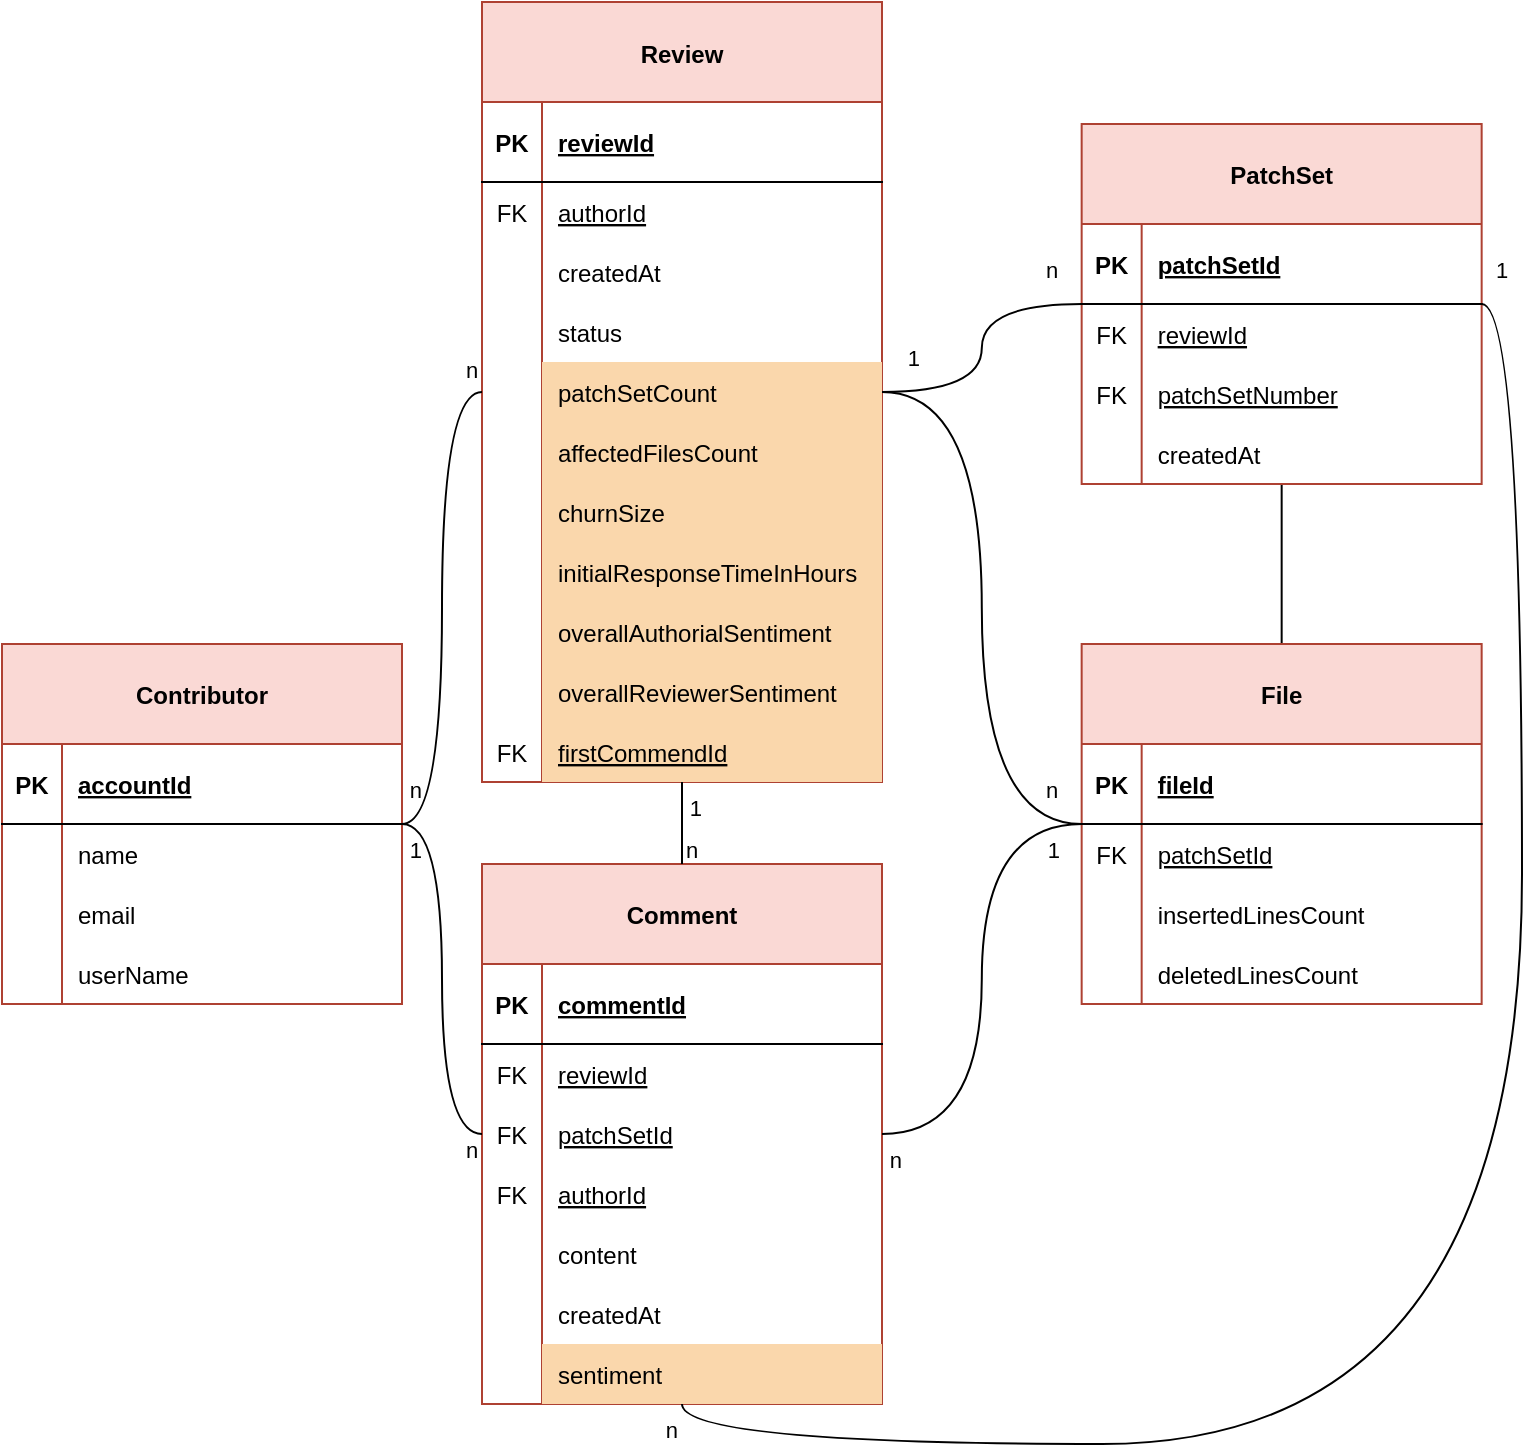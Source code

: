 <mxfile version="16.5.2" type="github">
  <diagram id="hAJlr7_38naY_VEKnSWe" name="Page-1">
    <mxGraphModel dx="1640" dy="437" grid="1" gridSize="10" guides="1" tooltips="1" connect="1" arrows="1" fold="1" page="1" pageScale="1" pageWidth="827" pageHeight="1169" math="0" shadow="0">
      <root>
        <mxCell id="0" />
        <mxCell id="1" parent="0" />
        <mxCell id="wU6lkk-Ef7fBL7S0k7bZ-24" value="Review" style="shape=table;startSize=50;container=1;collapsible=1;childLayout=tableLayout;fixedRows=1;rowLines=0;fontStyle=1;align=center;resizeLast=1;spacingTop=1;fontFamily=Helvetica;labelBorderColor=none;fillColor=#fad9d5;strokeColor=#ae4132;rounded=0;" parent="1" vertex="1">
          <mxGeometry x="160" y="129" width="200" height="390" as="geometry">
            <mxRectangle x="180" y="180" width="70" height="50" as="alternateBounds" />
          </mxGeometry>
        </mxCell>
        <mxCell id="wU6lkk-Ef7fBL7S0k7bZ-25" value="" style="shape=partialRectangle;collapsible=0;dropTarget=0;pointerEvents=0;fillColor=none;top=0;left=0;bottom=1;right=0;points=[[0,0.5],[1,0.5]];portConstraint=eastwest;rounded=0;" parent="wU6lkk-Ef7fBL7S0k7bZ-24" vertex="1">
          <mxGeometry y="50" width="200" height="40" as="geometry" />
        </mxCell>
        <mxCell id="wU6lkk-Ef7fBL7S0k7bZ-26" value="PK" style="shape=partialRectangle;connectable=0;fillColor=none;top=0;left=0;bottom=0;right=0;fontStyle=1;overflow=hidden;rounded=0;" parent="wU6lkk-Ef7fBL7S0k7bZ-25" vertex="1">
          <mxGeometry width="30" height="40" as="geometry">
            <mxRectangle width="30" height="40" as="alternateBounds" />
          </mxGeometry>
        </mxCell>
        <mxCell id="wU6lkk-Ef7fBL7S0k7bZ-27" value="reviewId" style="shape=partialRectangle;connectable=0;fillColor=none;top=0;left=0;bottom=0;right=0;align=left;spacingLeft=6;fontStyle=5;overflow=hidden;rounded=0;" parent="wU6lkk-Ef7fBL7S0k7bZ-25" vertex="1">
          <mxGeometry x="30" width="170" height="40" as="geometry">
            <mxRectangle width="170" height="40" as="alternateBounds" />
          </mxGeometry>
        </mxCell>
        <mxCell id="wU6lkk-Ef7fBL7S0k7bZ-34" value="" style="shape=partialRectangle;collapsible=0;dropTarget=0;pointerEvents=0;fillColor=none;top=0;left=0;bottom=0;right=0;points=[[0,0.5],[1,0.5]];portConstraint=eastwest;rounded=0;" parent="wU6lkk-Ef7fBL7S0k7bZ-24" vertex="1">
          <mxGeometry y="90" width="200" height="30" as="geometry" />
        </mxCell>
        <mxCell id="wU6lkk-Ef7fBL7S0k7bZ-35" value="FK" style="shape=partialRectangle;connectable=0;fillColor=none;top=0;left=0;bottom=0;right=0;editable=1;overflow=hidden;rounded=0;" parent="wU6lkk-Ef7fBL7S0k7bZ-34" vertex="1">
          <mxGeometry width="30" height="30" as="geometry">
            <mxRectangle width="30" height="30" as="alternateBounds" />
          </mxGeometry>
        </mxCell>
        <mxCell id="wU6lkk-Ef7fBL7S0k7bZ-36" value="authorId" style="shape=partialRectangle;connectable=0;fillColor=none;top=0;left=0;bottom=0;right=0;align=left;spacingLeft=6;overflow=hidden;fontStyle=4;rounded=0;" parent="wU6lkk-Ef7fBL7S0k7bZ-34" vertex="1">
          <mxGeometry x="30" width="170" height="30" as="geometry">
            <mxRectangle width="170" height="30" as="alternateBounds" />
          </mxGeometry>
        </mxCell>
        <mxCell id="wU6lkk-Ef7fBL7S0k7bZ-28" value="" style="shape=partialRectangle;collapsible=0;dropTarget=0;pointerEvents=0;fillColor=none;top=0;left=0;bottom=0;right=0;points=[[0,0.5],[1,0.5]];portConstraint=eastwest;rounded=0;" parent="wU6lkk-Ef7fBL7S0k7bZ-24" vertex="1">
          <mxGeometry y="120" width="200" height="30" as="geometry" />
        </mxCell>
        <mxCell id="wU6lkk-Ef7fBL7S0k7bZ-29" value="" style="shape=partialRectangle;connectable=0;fillColor=none;top=0;left=0;bottom=0;right=0;editable=1;overflow=hidden;rounded=0;" parent="wU6lkk-Ef7fBL7S0k7bZ-28" vertex="1">
          <mxGeometry width="30" height="30" as="geometry">
            <mxRectangle width="30" height="30" as="alternateBounds" />
          </mxGeometry>
        </mxCell>
        <mxCell id="wU6lkk-Ef7fBL7S0k7bZ-30" value="createdAt" style="shape=partialRectangle;connectable=0;fillColor=none;top=0;left=0;bottom=0;right=0;align=left;spacingLeft=6;overflow=hidden;rounded=0;" parent="wU6lkk-Ef7fBL7S0k7bZ-28" vertex="1">
          <mxGeometry x="30" width="170" height="30" as="geometry">
            <mxRectangle width="170" height="30" as="alternateBounds" />
          </mxGeometry>
        </mxCell>
        <mxCell id="keo1zelIInVa2BC7bCIQ-1" value="" style="shape=partialRectangle;collapsible=0;dropTarget=0;pointerEvents=0;fillColor=none;top=0;left=0;bottom=0;right=0;points=[[0,0.5],[1,0.5]];portConstraint=eastwest;rounded=0;" parent="wU6lkk-Ef7fBL7S0k7bZ-24" vertex="1">
          <mxGeometry y="150" width="200" height="30" as="geometry" />
        </mxCell>
        <mxCell id="keo1zelIInVa2BC7bCIQ-2" value="" style="shape=partialRectangle;connectable=0;fillColor=none;top=0;left=0;bottom=0;right=0;editable=1;overflow=hidden;rounded=0;" parent="keo1zelIInVa2BC7bCIQ-1" vertex="1">
          <mxGeometry width="30" height="30" as="geometry">
            <mxRectangle width="30" height="30" as="alternateBounds" />
          </mxGeometry>
        </mxCell>
        <mxCell id="keo1zelIInVa2BC7bCIQ-3" value="status" style="shape=partialRectangle;connectable=0;fillColor=none;top=0;left=0;bottom=0;right=0;align=left;spacingLeft=6;overflow=hidden;rounded=0;" parent="keo1zelIInVa2BC7bCIQ-1" vertex="1">
          <mxGeometry x="30" width="170" height="30" as="geometry">
            <mxRectangle width="170" height="30" as="alternateBounds" />
          </mxGeometry>
        </mxCell>
        <mxCell id="keo1zelIInVa2BC7bCIQ-93" value="" style="shape=partialRectangle;collapsible=0;dropTarget=0;pointerEvents=0;fillColor=none;top=0;left=0;bottom=0;right=0;points=[[0,0.5],[1,0.5]];portConstraint=eastwest;rounded=0;" parent="wU6lkk-Ef7fBL7S0k7bZ-24" vertex="1">
          <mxGeometry y="180" width="200" height="30" as="geometry" />
        </mxCell>
        <mxCell id="keo1zelIInVa2BC7bCIQ-94" value="" style="shape=partialRectangle;connectable=0;fillColor=none;top=0;left=0;bottom=0;right=0;editable=1;overflow=hidden;rounded=0;" parent="keo1zelIInVa2BC7bCIQ-93" vertex="1">
          <mxGeometry width="30" height="30" as="geometry">
            <mxRectangle width="30" height="30" as="alternateBounds" />
          </mxGeometry>
        </mxCell>
        <mxCell id="keo1zelIInVa2BC7bCIQ-95" value="patchSetCount" style="shape=partialRectangle;connectable=0;fillColor=#fad7ac;top=0;left=0;bottom=0;right=0;align=left;spacingLeft=6;overflow=hidden;labelBackgroundColor=none;strokeColor=#b46504;rounded=0;" parent="keo1zelIInVa2BC7bCIQ-93" vertex="1">
          <mxGeometry x="30" width="170" height="30" as="geometry">
            <mxRectangle width="170" height="30" as="alternateBounds" />
          </mxGeometry>
        </mxCell>
        <mxCell id="keo1zelIInVa2BC7bCIQ-96" value="" style="shape=partialRectangle;collapsible=0;dropTarget=0;pointerEvents=0;fillColor=none;top=0;left=0;bottom=0;right=0;points=[[0,0.5],[1,0.5]];portConstraint=eastwest;rounded=0;" parent="wU6lkk-Ef7fBL7S0k7bZ-24" vertex="1">
          <mxGeometry y="210" width="200" height="30" as="geometry" />
        </mxCell>
        <mxCell id="keo1zelIInVa2BC7bCIQ-97" value="" style="shape=partialRectangle;connectable=0;fillColor=none;top=0;left=0;bottom=0;right=0;editable=1;overflow=hidden;rounded=0;" parent="keo1zelIInVa2BC7bCIQ-96" vertex="1">
          <mxGeometry width="30" height="30" as="geometry">
            <mxRectangle width="30" height="30" as="alternateBounds" />
          </mxGeometry>
        </mxCell>
        <mxCell id="keo1zelIInVa2BC7bCIQ-98" value="affectedFilesCount" style="shape=partialRectangle;connectable=0;fillColor=#fad7ac;top=0;left=0;bottom=0;right=0;align=left;spacingLeft=6;overflow=hidden;labelBackgroundColor=none;rounded=0;strokeColor=#b46504;" parent="keo1zelIInVa2BC7bCIQ-96" vertex="1">
          <mxGeometry x="30" width="170" height="30" as="geometry">
            <mxRectangle width="170" height="30" as="alternateBounds" />
          </mxGeometry>
        </mxCell>
        <mxCell id="keo1zelIInVa2BC7bCIQ-99" value="" style="shape=partialRectangle;collapsible=0;dropTarget=0;pointerEvents=0;fillColor=none;top=0;left=0;bottom=0;right=0;points=[[0,0.5],[1,0.5]];portConstraint=eastwest;rounded=0;" parent="wU6lkk-Ef7fBL7S0k7bZ-24" vertex="1">
          <mxGeometry y="240" width="200" height="30" as="geometry" />
        </mxCell>
        <mxCell id="keo1zelIInVa2BC7bCIQ-100" value="" style="shape=partialRectangle;connectable=0;fillColor=none;top=0;left=0;bottom=0;right=0;editable=1;overflow=hidden;rounded=0;" parent="keo1zelIInVa2BC7bCIQ-99" vertex="1">
          <mxGeometry width="30" height="30" as="geometry">
            <mxRectangle width="30" height="30" as="alternateBounds" />
          </mxGeometry>
        </mxCell>
        <mxCell id="keo1zelIInVa2BC7bCIQ-101" value="churnSize" style="shape=partialRectangle;connectable=0;fillColor=#fad7ac;top=0;left=0;bottom=0;right=0;align=left;spacingLeft=6;overflow=hidden;labelBackgroundColor=none;rounded=0;strokeColor=#b46504;" parent="keo1zelIInVa2BC7bCIQ-99" vertex="1">
          <mxGeometry x="30" width="170" height="30" as="geometry">
            <mxRectangle width="170" height="30" as="alternateBounds" />
          </mxGeometry>
        </mxCell>
        <mxCell id="keo1zelIInVa2BC7bCIQ-102" value="" style="shape=partialRectangle;collapsible=0;dropTarget=0;pointerEvents=0;fillColor=none;top=0;left=0;bottom=0;right=0;points=[[0,0.5],[1,0.5]];portConstraint=eastwest;rounded=0;" parent="wU6lkk-Ef7fBL7S0k7bZ-24" vertex="1">
          <mxGeometry y="270" width="200" height="30" as="geometry" />
        </mxCell>
        <mxCell id="keo1zelIInVa2BC7bCIQ-103" value="" style="shape=partialRectangle;connectable=0;fillColor=none;top=0;left=0;bottom=0;right=0;editable=1;overflow=hidden;rounded=0;" parent="keo1zelIInVa2BC7bCIQ-102" vertex="1">
          <mxGeometry width="30" height="30" as="geometry">
            <mxRectangle width="30" height="30" as="alternateBounds" />
          </mxGeometry>
        </mxCell>
        <mxCell id="keo1zelIInVa2BC7bCIQ-104" value="initialResponseTimeInHours" style="shape=partialRectangle;connectable=0;fillColor=#fad7ac;top=0;left=0;bottom=0;right=0;align=left;spacingLeft=6;overflow=hidden;labelBackgroundColor=none;rounded=0;strokeColor=#b46504;" parent="keo1zelIInVa2BC7bCIQ-102" vertex="1">
          <mxGeometry x="30" width="170" height="30" as="geometry">
            <mxRectangle width="170" height="30" as="alternateBounds" />
          </mxGeometry>
        </mxCell>
        <mxCell id="keo1zelIInVa2BC7bCIQ-105" value="" style="shape=partialRectangle;collapsible=0;dropTarget=0;pointerEvents=0;fillColor=none;top=0;left=0;bottom=0;right=0;points=[[0,0.5],[1,0.5]];portConstraint=eastwest;rounded=0;" parent="wU6lkk-Ef7fBL7S0k7bZ-24" vertex="1">
          <mxGeometry y="300" width="200" height="30" as="geometry" />
        </mxCell>
        <mxCell id="keo1zelIInVa2BC7bCIQ-106" value="" style="shape=partialRectangle;connectable=0;fillColor=none;top=0;left=0;bottom=0;right=0;editable=1;overflow=hidden;rounded=0;" parent="keo1zelIInVa2BC7bCIQ-105" vertex="1">
          <mxGeometry width="30" height="30" as="geometry">
            <mxRectangle width="30" height="30" as="alternateBounds" />
          </mxGeometry>
        </mxCell>
        <mxCell id="keo1zelIInVa2BC7bCIQ-107" value="overallAuthorialSentiment" style="shape=partialRectangle;connectable=0;fillColor=#fad7ac;top=0;left=0;bottom=0;right=0;align=left;spacingLeft=6;overflow=hidden;labelBackgroundColor=none;rounded=0;strokeColor=#b46504;" parent="keo1zelIInVa2BC7bCIQ-105" vertex="1">
          <mxGeometry x="30" width="170" height="30" as="geometry">
            <mxRectangle width="170" height="30" as="alternateBounds" />
          </mxGeometry>
        </mxCell>
        <mxCell id="keo1zelIInVa2BC7bCIQ-180" value="" style="shape=partialRectangle;collapsible=0;dropTarget=0;pointerEvents=0;fillColor=none;top=0;left=0;bottom=0;right=0;points=[[0,0.5],[1,0.5]];portConstraint=eastwest;rounded=0;" parent="wU6lkk-Ef7fBL7S0k7bZ-24" vertex="1">
          <mxGeometry y="330" width="200" height="30" as="geometry" />
        </mxCell>
        <mxCell id="keo1zelIInVa2BC7bCIQ-181" value="" style="shape=partialRectangle;connectable=0;fillColor=none;top=0;left=0;bottom=0;right=0;editable=1;overflow=hidden;rounded=0;" parent="keo1zelIInVa2BC7bCIQ-180" vertex="1">
          <mxGeometry width="30" height="30" as="geometry">
            <mxRectangle width="30" height="30" as="alternateBounds" />
          </mxGeometry>
        </mxCell>
        <mxCell id="keo1zelIInVa2BC7bCIQ-182" value="overallReviewerSentiment" style="shape=partialRectangle;connectable=0;fillColor=#fad7ac;top=0;left=0;bottom=0;right=0;align=left;spacingLeft=6;overflow=hidden;fontStyle=0;labelBackgroundColor=none;rounded=0;strokeColor=#b46504;" parent="keo1zelIInVa2BC7bCIQ-180" vertex="1">
          <mxGeometry x="30" width="170" height="30" as="geometry">
            <mxRectangle width="170" height="30" as="alternateBounds" />
          </mxGeometry>
        </mxCell>
        <mxCell id="OVHZSuFx9vAs1rCtU07P-5" value="" style="shape=partialRectangle;collapsible=0;dropTarget=0;pointerEvents=0;fillColor=none;top=0;left=0;bottom=0;right=0;points=[[0,0.5],[1,0.5]];portConstraint=eastwest;rounded=0;" parent="wU6lkk-Ef7fBL7S0k7bZ-24" vertex="1">
          <mxGeometry y="360" width="200" height="30" as="geometry" />
        </mxCell>
        <mxCell id="OVHZSuFx9vAs1rCtU07P-6" value="FK" style="shape=partialRectangle;connectable=0;fillColor=none;top=0;left=0;bottom=0;right=0;editable=1;overflow=hidden;rounded=0;" parent="OVHZSuFx9vAs1rCtU07P-5" vertex="1">
          <mxGeometry width="30" height="30" as="geometry">
            <mxRectangle width="30" height="30" as="alternateBounds" />
          </mxGeometry>
        </mxCell>
        <mxCell id="OVHZSuFx9vAs1rCtU07P-7" value="firstCommendId" style="shape=partialRectangle;connectable=0;fillColor=#fad7ac;top=0;left=0;bottom=0;right=0;align=left;spacingLeft=6;overflow=hidden;labelBackgroundColor=none;rounded=0;strokeColor=#b46504;fontStyle=4" parent="OVHZSuFx9vAs1rCtU07P-5" vertex="1">
          <mxGeometry x="30" width="170" height="30" as="geometry">
            <mxRectangle width="170" height="30" as="alternateBounds" />
          </mxGeometry>
        </mxCell>
        <mxCell id="keo1zelIInVa2BC7bCIQ-108" value="Comment" style="shape=table;startSize=50;container=1;collapsible=1;childLayout=tableLayout;fixedRows=1;rowLines=0;fontStyle=1;align=center;resizeLast=1;fillColor=#fad9d5;strokeColor=#ae4132;rounded=0;" parent="1" vertex="1">
          <mxGeometry x="160" y="560" width="200" height="270" as="geometry">
            <mxRectangle x="180" y="610" width="90" height="50" as="alternateBounds" />
          </mxGeometry>
        </mxCell>
        <mxCell id="keo1zelIInVa2BC7bCIQ-109" value="" style="shape=partialRectangle;collapsible=0;dropTarget=0;pointerEvents=0;fillColor=none;top=0;left=0;bottom=1;right=0;points=[[0,0.5],[1,0.5]];portConstraint=eastwest;rounded=0;" parent="keo1zelIInVa2BC7bCIQ-108" vertex="1">
          <mxGeometry y="50" width="200" height="40" as="geometry" />
        </mxCell>
        <mxCell id="keo1zelIInVa2BC7bCIQ-110" value="PK" style="shape=partialRectangle;connectable=0;fillColor=none;top=0;left=0;bottom=0;right=0;fontStyle=1;overflow=hidden;rounded=0;" parent="keo1zelIInVa2BC7bCIQ-109" vertex="1">
          <mxGeometry width="30" height="40" as="geometry">
            <mxRectangle width="30" height="40" as="alternateBounds" />
          </mxGeometry>
        </mxCell>
        <mxCell id="keo1zelIInVa2BC7bCIQ-111" value="commentId" style="shape=partialRectangle;connectable=0;fillColor=none;top=0;left=0;bottom=0;right=0;align=left;spacingLeft=6;fontStyle=5;overflow=hidden;rounded=0;" parent="keo1zelIInVa2BC7bCIQ-109" vertex="1">
          <mxGeometry x="30" width="170" height="40" as="geometry">
            <mxRectangle width="170" height="40" as="alternateBounds" />
          </mxGeometry>
        </mxCell>
        <mxCell id="keo1zelIInVa2BC7bCIQ-112" value="" style="shape=partialRectangle;collapsible=0;dropTarget=0;pointerEvents=0;fillColor=none;top=0;left=0;bottom=0;right=0;points=[[0,0.5],[1,0.5]];portConstraint=eastwest;rounded=0;" parent="keo1zelIInVa2BC7bCIQ-108" vertex="1">
          <mxGeometry y="90" width="200" height="30" as="geometry" />
        </mxCell>
        <mxCell id="keo1zelIInVa2BC7bCIQ-113" value="FK" style="shape=partialRectangle;connectable=0;fillColor=none;top=0;left=0;bottom=0;right=0;editable=1;overflow=hidden;rounded=0;" parent="keo1zelIInVa2BC7bCIQ-112" vertex="1">
          <mxGeometry width="30" height="30" as="geometry">
            <mxRectangle width="30" height="30" as="alternateBounds" />
          </mxGeometry>
        </mxCell>
        <mxCell id="keo1zelIInVa2BC7bCIQ-114" value="reviewId" style="shape=partialRectangle;connectable=0;fillColor=none;top=0;left=0;bottom=0;right=0;align=left;spacingLeft=6;overflow=hidden;strokeColor=default;fontStyle=4;rounded=0;" parent="keo1zelIInVa2BC7bCIQ-112" vertex="1">
          <mxGeometry x="30" width="170" height="30" as="geometry">
            <mxRectangle width="170" height="30" as="alternateBounds" />
          </mxGeometry>
        </mxCell>
        <mxCell id="keo1zelIInVa2BC7bCIQ-115" value="" style="shape=partialRectangle;collapsible=0;dropTarget=0;pointerEvents=0;fillColor=none;top=0;left=0;bottom=0;right=0;points=[[0,0.5],[1,0.5]];portConstraint=eastwest;rounded=0;" parent="keo1zelIInVa2BC7bCIQ-108" vertex="1">
          <mxGeometry y="120" width="200" height="30" as="geometry" />
        </mxCell>
        <mxCell id="keo1zelIInVa2BC7bCIQ-116" value="FK" style="shape=partialRectangle;connectable=0;fillColor=none;top=0;left=0;bottom=0;right=0;editable=1;overflow=hidden;rounded=0;" parent="keo1zelIInVa2BC7bCIQ-115" vertex="1">
          <mxGeometry width="30" height="30" as="geometry">
            <mxRectangle width="30" height="30" as="alternateBounds" />
          </mxGeometry>
        </mxCell>
        <mxCell id="keo1zelIInVa2BC7bCIQ-117" value="patchSetId" style="shape=partialRectangle;connectable=0;fillColor=none;top=0;left=0;bottom=0;right=0;align=left;spacingLeft=6;overflow=hidden;fontStyle=4;rounded=0;" parent="keo1zelIInVa2BC7bCIQ-115" vertex="1">
          <mxGeometry x="30" width="170" height="30" as="geometry">
            <mxRectangle width="170" height="30" as="alternateBounds" />
          </mxGeometry>
        </mxCell>
        <mxCell id="keo1zelIInVa2BC7bCIQ-118" value="" style="shape=partialRectangle;collapsible=0;dropTarget=0;pointerEvents=0;fillColor=none;top=0;left=0;bottom=0;right=0;points=[[0,0.5],[1,0.5]];portConstraint=eastwest;rounded=0;" parent="keo1zelIInVa2BC7bCIQ-108" vertex="1">
          <mxGeometry y="150" width="200" height="30" as="geometry" />
        </mxCell>
        <mxCell id="keo1zelIInVa2BC7bCIQ-119" value="FK" style="shape=partialRectangle;connectable=0;fillColor=none;top=0;left=0;bottom=0;right=0;editable=1;overflow=hidden;rounded=0;" parent="keo1zelIInVa2BC7bCIQ-118" vertex="1">
          <mxGeometry width="30" height="30" as="geometry">
            <mxRectangle width="30" height="30" as="alternateBounds" />
          </mxGeometry>
        </mxCell>
        <mxCell id="keo1zelIInVa2BC7bCIQ-120" value="authorId" style="shape=partialRectangle;connectable=0;fillColor=none;top=0;left=0;bottom=0;right=0;align=left;spacingLeft=6;overflow=hidden;fontStyle=4;rounded=0;" parent="keo1zelIInVa2BC7bCIQ-118" vertex="1">
          <mxGeometry x="30" width="170" height="30" as="geometry">
            <mxRectangle width="170" height="30" as="alternateBounds" />
          </mxGeometry>
        </mxCell>
        <mxCell id="keo1zelIInVa2BC7bCIQ-121" value="" style="shape=partialRectangle;collapsible=0;dropTarget=0;pointerEvents=0;fillColor=none;top=0;left=0;bottom=0;right=0;points=[[0,0.5],[1,0.5]];portConstraint=eastwest;rounded=0;" parent="keo1zelIInVa2BC7bCIQ-108" vertex="1">
          <mxGeometry y="180" width="200" height="30" as="geometry" />
        </mxCell>
        <mxCell id="keo1zelIInVa2BC7bCIQ-122" value="" style="shape=partialRectangle;connectable=0;fillColor=none;top=0;left=0;bottom=0;right=0;editable=1;overflow=hidden;rounded=0;" parent="keo1zelIInVa2BC7bCIQ-121" vertex="1">
          <mxGeometry width="30" height="30" as="geometry">
            <mxRectangle width="30" height="30" as="alternateBounds" />
          </mxGeometry>
        </mxCell>
        <mxCell id="keo1zelIInVa2BC7bCIQ-123" value="content" style="shape=partialRectangle;connectable=0;fillColor=none;top=0;left=0;bottom=0;right=0;align=left;spacingLeft=6;overflow=hidden;rounded=0;" parent="keo1zelIInVa2BC7bCIQ-121" vertex="1">
          <mxGeometry x="30" width="170" height="30" as="geometry">
            <mxRectangle width="170" height="30" as="alternateBounds" />
          </mxGeometry>
        </mxCell>
        <mxCell id="keo1zelIInVa2BC7bCIQ-139" value="" style="shape=partialRectangle;collapsible=0;dropTarget=0;pointerEvents=0;fillColor=none;top=0;left=0;bottom=0;right=0;points=[[0,0.5],[1,0.5]];portConstraint=eastwest;rounded=0;" parent="keo1zelIInVa2BC7bCIQ-108" vertex="1">
          <mxGeometry y="210" width="200" height="30" as="geometry" />
        </mxCell>
        <mxCell id="keo1zelIInVa2BC7bCIQ-140" value="" style="shape=partialRectangle;connectable=0;fillColor=none;top=0;left=0;bottom=0;right=0;editable=1;overflow=hidden;rounded=0;" parent="keo1zelIInVa2BC7bCIQ-139" vertex="1">
          <mxGeometry width="30" height="30" as="geometry">
            <mxRectangle width="30" height="30" as="alternateBounds" />
          </mxGeometry>
        </mxCell>
        <mxCell id="keo1zelIInVa2BC7bCIQ-141" value="createdAt" style="shape=partialRectangle;connectable=0;fillColor=none;top=0;left=0;bottom=0;right=0;align=left;spacingLeft=6;overflow=hidden;rounded=0;" parent="keo1zelIInVa2BC7bCIQ-139" vertex="1">
          <mxGeometry x="30" width="170" height="30" as="geometry">
            <mxRectangle width="170" height="30" as="alternateBounds" />
          </mxGeometry>
        </mxCell>
        <mxCell id="keo1zelIInVa2BC7bCIQ-164" value="" style="shape=partialRectangle;collapsible=0;dropTarget=0;pointerEvents=0;fillColor=none;top=0;left=0;bottom=0;right=0;points=[[0,0.5],[1,0.5]];portConstraint=eastwest;rounded=0;" parent="keo1zelIInVa2BC7bCIQ-108" vertex="1">
          <mxGeometry y="240" width="200" height="30" as="geometry" />
        </mxCell>
        <mxCell id="keo1zelIInVa2BC7bCIQ-165" value="" style="shape=partialRectangle;connectable=0;fillColor=none;top=0;left=0;bottom=0;right=0;editable=1;overflow=hidden;rounded=0;" parent="keo1zelIInVa2BC7bCIQ-164" vertex="1">
          <mxGeometry width="30" height="30" as="geometry">
            <mxRectangle width="30" height="30" as="alternateBounds" />
          </mxGeometry>
        </mxCell>
        <mxCell id="keo1zelIInVa2BC7bCIQ-166" value="sentiment" style="shape=partialRectangle;connectable=0;fillColor=#fad7ac;top=0;left=0;bottom=0;right=0;align=left;spacingLeft=6;overflow=hidden;rounded=0;strokeColor=#b46504;" parent="keo1zelIInVa2BC7bCIQ-164" vertex="1">
          <mxGeometry x="30" width="170" height="30" as="geometry">
            <mxRectangle width="170" height="30" as="alternateBounds" />
          </mxGeometry>
        </mxCell>
        <mxCell id="keo1zelIInVa2BC7bCIQ-223" style="endArrow=none;edgeStyle=orthogonalEdgeStyle;orthogonalLoop=1;jettySize=auto;html=1;entryX=0.5;entryY=0;entryDx=0;entryDy=0;fontFamily=Helvetica;curved=1;rounded=0;" parent="1" source="keo1zelIInVa2BC7bCIQ-142" target="keo1zelIInVa2BC7bCIQ-186" edge="1">
          <mxGeometry relative="1" as="geometry" />
        </mxCell>
        <mxCell id="keo1zelIInVa2BC7bCIQ-142" value="PatchSet" style="shape=table;startSize=50;container=1;collapsible=1;childLayout=tableLayout;fixedRows=1;rowLines=0;fontStyle=1;align=center;resizeLast=1;fillColor=#fad9d5;strokeColor=#ae4132;rounded=0;" parent="1" vertex="1">
          <mxGeometry x="459.83" y="190" width="200" height="180" as="geometry">
            <mxRectangle x="560" y="190" width="80" height="50" as="alternateBounds" />
          </mxGeometry>
        </mxCell>
        <mxCell id="keo1zelIInVa2BC7bCIQ-143" value="" style="shape=partialRectangle;collapsible=0;dropTarget=0;pointerEvents=0;fillColor=none;top=0;left=0;bottom=1;right=0;points=[[0,0.5],[1,0.5]];portConstraint=eastwest;rounded=0;" parent="keo1zelIInVa2BC7bCIQ-142" vertex="1">
          <mxGeometry y="50" width="200" height="40" as="geometry" />
        </mxCell>
        <mxCell id="keo1zelIInVa2BC7bCIQ-144" value="PK" style="shape=partialRectangle;connectable=0;fillColor=none;top=0;left=0;bottom=0;right=0;fontStyle=1;overflow=hidden;rounded=0;" parent="keo1zelIInVa2BC7bCIQ-143" vertex="1">
          <mxGeometry width="30" height="40" as="geometry">
            <mxRectangle width="30" height="40" as="alternateBounds" />
          </mxGeometry>
        </mxCell>
        <mxCell id="keo1zelIInVa2BC7bCIQ-145" value="patchSetId" style="shape=partialRectangle;connectable=0;fillColor=none;top=0;left=0;bottom=0;right=0;align=left;spacingLeft=6;fontStyle=5;overflow=hidden;rounded=0;" parent="keo1zelIInVa2BC7bCIQ-143" vertex="1">
          <mxGeometry x="30" width="170" height="40" as="geometry">
            <mxRectangle width="170" height="40" as="alternateBounds" />
          </mxGeometry>
        </mxCell>
        <mxCell id="keo1zelIInVa2BC7bCIQ-146" value="" style="shape=partialRectangle;collapsible=0;dropTarget=0;pointerEvents=0;fillColor=none;top=0;left=0;bottom=0;right=0;points=[[0,0.5],[1,0.5]];portConstraint=eastwest;rounded=0;" parent="keo1zelIInVa2BC7bCIQ-142" vertex="1">
          <mxGeometry y="90" width="200" height="30" as="geometry" />
        </mxCell>
        <mxCell id="keo1zelIInVa2BC7bCIQ-147" value="FK" style="shape=partialRectangle;connectable=0;fillColor=none;top=0;left=0;bottom=0;right=0;editable=1;overflow=hidden;rounded=0;" parent="keo1zelIInVa2BC7bCIQ-146" vertex="1">
          <mxGeometry width="30" height="30" as="geometry">
            <mxRectangle width="30" height="30" as="alternateBounds" />
          </mxGeometry>
        </mxCell>
        <mxCell id="keo1zelIInVa2BC7bCIQ-148" value="reviewId" style="shape=partialRectangle;connectable=0;fillColor=none;top=0;left=0;bottom=0;right=0;align=left;spacingLeft=6;overflow=hidden;strokeColor=default;fontStyle=4;rounded=0;" parent="keo1zelIInVa2BC7bCIQ-146" vertex="1">
          <mxGeometry x="30" width="170" height="30" as="geometry">
            <mxRectangle width="170" height="30" as="alternateBounds" />
          </mxGeometry>
        </mxCell>
        <mxCell id="keo1zelIInVa2BC7bCIQ-152" value="" style="shape=partialRectangle;collapsible=0;dropTarget=0;pointerEvents=0;fillColor=none;top=0;left=0;bottom=0;right=0;points=[[0,0.5],[1,0.5]];portConstraint=eastwest;rounded=0;" parent="keo1zelIInVa2BC7bCIQ-142" vertex="1">
          <mxGeometry y="120" width="200" height="30" as="geometry" />
        </mxCell>
        <mxCell id="keo1zelIInVa2BC7bCIQ-153" value="FK" style="shape=partialRectangle;connectable=0;fillColor=none;top=0;left=0;bottom=0;right=0;editable=1;overflow=hidden;rounded=0;" parent="keo1zelIInVa2BC7bCIQ-152" vertex="1">
          <mxGeometry width="30" height="30" as="geometry">
            <mxRectangle width="30" height="30" as="alternateBounds" />
          </mxGeometry>
        </mxCell>
        <mxCell id="keo1zelIInVa2BC7bCIQ-154" value="patchSetNumber" style="shape=partialRectangle;connectable=0;fillColor=none;top=0;left=0;bottom=0;right=0;align=left;spacingLeft=6;overflow=hidden;fontStyle=4;rounded=0;" parent="keo1zelIInVa2BC7bCIQ-152" vertex="1">
          <mxGeometry x="30" width="170" height="30" as="geometry">
            <mxRectangle width="170" height="30" as="alternateBounds" />
          </mxGeometry>
        </mxCell>
        <mxCell id="keo1zelIInVa2BC7bCIQ-183" value="" style="shape=partialRectangle;collapsible=0;dropTarget=0;pointerEvents=0;fillColor=none;top=0;left=0;bottom=0;right=0;points=[[0,0.5],[1,0.5]];portConstraint=eastwest;rounded=0;" parent="keo1zelIInVa2BC7bCIQ-142" vertex="1">
          <mxGeometry y="150" width="200" height="30" as="geometry" />
        </mxCell>
        <mxCell id="keo1zelIInVa2BC7bCIQ-184" value="" style="shape=partialRectangle;connectable=0;fillColor=none;top=0;left=0;bottom=0;right=0;editable=1;overflow=hidden;rounded=0;" parent="keo1zelIInVa2BC7bCIQ-183" vertex="1">
          <mxGeometry width="30" height="30" as="geometry">
            <mxRectangle width="30" height="30" as="alternateBounds" />
          </mxGeometry>
        </mxCell>
        <mxCell id="keo1zelIInVa2BC7bCIQ-185" value="createdAt" style="shape=partialRectangle;connectable=0;fillColor=none;top=0;left=0;bottom=0;right=0;align=left;spacingLeft=6;overflow=hidden;fontStyle=0;rounded=0;" parent="keo1zelIInVa2BC7bCIQ-183" vertex="1">
          <mxGeometry x="30" width="170" height="30" as="geometry">
            <mxRectangle width="170" height="30" as="alternateBounds" />
          </mxGeometry>
        </mxCell>
        <mxCell id="keo1zelIInVa2BC7bCIQ-167" value="Contributor" style="shape=table;startSize=50;container=1;collapsible=1;childLayout=tableLayout;fixedRows=1;rowLines=0;fontStyle=1;align=center;resizeLast=1;fillColor=#fad9d5;strokeColor=#ae4132;rounded=0;" parent="1" vertex="1">
          <mxGeometry x="-80" y="450" width="200" height="180" as="geometry">
            <mxRectangle x="570" y="560" width="100" height="50" as="alternateBounds" />
          </mxGeometry>
        </mxCell>
        <mxCell id="keo1zelIInVa2BC7bCIQ-168" value="" style="shape=partialRectangle;collapsible=0;dropTarget=0;pointerEvents=0;fillColor=none;top=0;left=0;bottom=1;right=0;points=[[0,0.5],[1,0.5]];portConstraint=eastwest;rounded=0;" parent="keo1zelIInVa2BC7bCIQ-167" vertex="1">
          <mxGeometry y="50" width="200" height="40" as="geometry" />
        </mxCell>
        <mxCell id="keo1zelIInVa2BC7bCIQ-169" value="PK" style="shape=partialRectangle;connectable=0;fillColor=none;top=0;left=0;bottom=0;right=0;fontStyle=1;overflow=hidden;rounded=0;" parent="keo1zelIInVa2BC7bCIQ-168" vertex="1">
          <mxGeometry width="30" height="40" as="geometry">
            <mxRectangle width="30" height="40" as="alternateBounds" />
          </mxGeometry>
        </mxCell>
        <mxCell id="keo1zelIInVa2BC7bCIQ-170" value="accountId" style="shape=partialRectangle;connectable=0;fillColor=none;top=0;left=0;bottom=0;right=0;align=left;spacingLeft=6;fontStyle=5;overflow=hidden;rounded=0;" parent="keo1zelIInVa2BC7bCIQ-168" vertex="1">
          <mxGeometry x="30" width="170" height="40" as="geometry">
            <mxRectangle width="170" height="40" as="alternateBounds" />
          </mxGeometry>
        </mxCell>
        <mxCell id="keo1zelIInVa2BC7bCIQ-171" value="" style="shape=partialRectangle;collapsible=0;dropTarget=0;pointerEvents=0;fillColor=none;top=0;left=0;bottom=0;right=0;points=[[0,0.5],[1,0.5]];portConstraint=eastwest;rounded=0;" parent="keo1zelIInVa2BC7bCIQ-167" vertex="1">
          <mxGeometry y="90" width="200" height="30" as="geometry" />
        </mxCell>
        <mxCell id="keo1zelIInVa2BC7bCIQ-172" value="" style="shape=partialRectangle;connectable=0;fillColor=none;top=0;left=0;bottom=0;right=0;editable=1;overflow=hidden;rounded=0;" parent="keo1zelIInVa2BC7bCIQ-171" vertex="1">
          <mxGeometry width="30" height="30" as="geometry">
            <mxRectangle width="30" height="30" as="alternateBounds" />
          </mxGeometry>
        </mxCell>
        <mxCell id="keo1zelIInVa2BC7bCIQ-173" value="name" style="shape=partialRectangle;connectable=0;fillColor=none;top=0;left=0;bottom=0;right=0;align=left;spacingLeft=6;overflow=hidden;strokeColor=default;fontStyle=0;rounded=0;" parent="keo1zelIInVa2BC7bCIQ-171" vertex="1">
          <mxGeometry x="30" width="170" height="30" as="geometry">
            <mxRectangle width="170" height="30" as="alternateBounds" />
          </mxGeometry>
        </mxCell>
        <mxCell id="keo1zelIInVa2BC7bCIQ-174" value="" style="shape=partialRectangle;collapsible=0;dropTarget=0;pointerEvents=0;fillColor=none;top=0;left=0;bottom=0;right=0;points=[[0,0.5],[1,0.5]];portConstraint=eastwest;rounded=0;" parent="keo1zelIInVa2BC7bCIQ-167" vertex="1">
          <mxGeometry y="120" width="200" height="30" as="geometry" />
        </mxCell>
        <mxCell id="keo1zelIInVa2BC7bCIQ-175" value="" style="shape=partialRectangle;connectable=0;fillColor=none;top=0;left=0;bottom=0;right=0;editable=1;overflow=hidden;rounded=0;" parent="keo1zelIInVa2BC7bCIQ-174" vertex="1">
          <mxGeometry width="30" height="30" as="geometry">
            <mxRectangle width="30" height="30" as="alternateBounds" />
          </mxGeometry>
        </mxCell>
        <mxCell id="keo1zelIInVa2BC7bCIQ-176" value="email" style="shape=partialRectangle;connectable=0;fillColor=none;top=0;left=0;bottom=0;right=0;align=left;spacingLeft=6;overflow=hidden;fontStyle=0;rounded=0;" parent="keo1zelIInVa2BC7bCIQ-174" vertex="1">
          <mxGeometry x="30" width="170" height="30" as="geometry">
            <mxRectangle width="170" height="30" as="alternateBounds" />
          </mxGeometry>
        </mxCell>
        <mxCell id="keo1zelIInVa2BC7bCIQ-177" value="" style="shape=partialRectangle;collapsible=0;dropTarget=0;pointerEvents=0;fillColor=none;top=0;left=0;bottom=0;right=0;points=[[0,0.5],[1,0.5]];portConstraint=eastwest;rounded=0;" parent="keo1zelIInVa2BC7bCIQ-167" vertex="1">
          <mxGeometry y="150" width="200" height="30" as="geometry" />
        </mxCell>
        <mxCell id="keo1zelIInVa2BC7bCIQ-178" value="" style="shape=partialRectangle;connectable=0;fillColor=none;top=0;left=0;bottom=0;right=0;editable=1;overflow=hidden;rounded=0;" parent="keo1zelIInVa2BC7bCIQ-177" vertex="1">
          <mxGeometry width="30" height="30" as="geometry">
            <mxRectangle width="30" height="30" as="alternateBounds" />
          </mxGeometry>
        </mxCell>
        <mxCell id="keo1zelIInVa2BC7bCIQ-179" value="userName" style="shape=partialRectangle;connectable=0;fillColor=none;top=0;left=0;bottom=0;right=0;align=left;spacingLeft=6;overflow=hidden;fontStyle=0;rounded=0;" parent="keo1zelIInVa2BC7bCIQ-177" vertex="1">
          <mxGeometry x="30" width="170" height="30" as="geometry">
            <mxRectangle width="170" height="30" as="alternateBounds" />
          </mxGeometry>
        </mxCell>
        <mxCell id="keo1zelIInVa2BC7bCIQ-186" value="File" style="shape=table;startSize=50;container=1;collapsible=1;childLayout=tableLayout;fixedRows=1;rowLines=0;fontStyle=1;align=center;resizeLast=1;fillColor=#fad9d5;strokeColor=#ae4132;rounded=0;" parent="1" vertex="1">
          <mxGeometry x="459.83" y="450" width="200" height="180" as="geometry">
            <mxRectangle x="-100" y="260" width="50" height="50" as="alternateBounds" />
          </mxGeometry>
        </mxCell>
        <mxCell id="keo1zelIInVa2BC7bCIQ-187" value="" style="shape=partialRectangle;collapsible=0;dropTarget=0;pointerEvents=0;fillColor=none;top=0;left=0;bottom=1;right=0;points=[[0,0.5],[1,0.5]];portConstraint=eastwest;rounded=0;" parent="keo1zelIInVa2BC7bCIQ-186" vertex="1">
          <mxGeometry y="50" width="200" height="40" as="geometry" />
        </mxCell>
        <mxCell id="keo1zelIInVa2BC7bCIQ-188" value="PK" style="shape=partialRectangle;connectable=0;fillColor=none;top=0;left=0;bottom=0;right=0;fontStyle=1;overflow=hidden;rounded=0;" parent="keo1zelIInVa2BC7bCIQ-187" vertex="1">
          <mxGeometry width="30" height="40" as="geometry">
            <mxRectangle width="30" height="40" as="alternateBounds" />
          </mxGeometry>
        </mxCell>
        <mxCell id="keo1zelIInVa2BC7bCIQ-189" value="fileId" style="shape=partialRectangle;connectable=0;fillColor=none;top=0;left=0;bottom=0;right=0;align=left;spacingLeft=6;fontStyle=5;overflow=hidden;rounded=0;" parent="keo1zelIInVa2BC7bCIQ-187" vertex="1">
          <mxGeometry x="30" width="170" height="40" as="geometry">
            <mxRectangle width="170" height="40" as="alternateBounds" />
          </mxGeometry>
        </mxCell>
        <mxCell id="keo1zelIInVa2BC7bCIQ-190" value="" style="shape=partialRectangle;collapsible=0;dropTarget=0;pointerEvents=0;fillColor=none;top=0;left=0;bottom=0;right=0;points=[[0,0.5],[1,0.5]];portConstraint=eastwest;rounded=0;" parent="keo1zelIInVa2BC7bCIQ-186" vertex="1">
          <mxGeometry y="90" width="200" height="30" as="geometry" />
        </mxCell>
        <mxCell id="keo1zelIInVa2BC7bCIQ-191" value="FK" style="shape=partialRectangle;connectable=0;fillColor=none;top=0;left=0;bottom=0;right=0;editable=1;overflow=hidden;rounded=0;" parent="keo1zelIInVa2BC7bCIQ-190" vertex="1">
          <mxGeometry width="30" height="30" as="geometry">
            <mxRectangle width="30" height="30" as="alternateBounds" />
          </mxGeometry>
        </mxCell>
        <mxCell id="keo1zelIInVa2BC7bCIQ-192" value="patchSetId" style="shape=partialRectangle;connectable=0;fillColor=none;top=0;left=0;bottom=0;right=0;align=left;spacingLeft=6;overflow=hidden;strokeColor=default;fontStyle=4;rounded=0;" parent="keo1zelIInVa2BC7bCIQ-190" vertex="1">
          <mxGeometry x="30" width="170" height="30" as="geometry">
            <mxRectangle width="170" height="30" as="alternateBounds" />
          </mxGeometry>
        </mxCell>
        <mxCell id="keo1zelIInVa2BC7bCIQ-193" value="" style="shape=partialRectangle;collapsible=0;dropTarget=0;pointerEvents=0;fillColor=none;top=0;left=0;bottom=0;right=0;points=[[0,0.5],[1,0.5]];portConstraint=eastwest;rounded=0;" parent="keo1zelIInVa2BC7bCIQ-186" vertex="1">
          <mxGeometry y="120" width="200" height="30" as="geometry" />
        </mxCell>
        <mxCell id="keo1zelIInVa2BC7bCIQ-194" value="" style="shape=partialRectangle;connectable=0;fillColor=none;top=0;left=0;bottom=0;right=0;editable=1;overflow=hidden;rounded=0;" parent="keo1zelIInVa2BC7bCIQ-193" vertex="1">
          <mxGeometry width="30" height="30" as="geometry">
            <mxRectangle width="30" height="30" as="alternateBounds" />
          </mxGeometry>
        </mxCell>
        <mxCell id="keo1zelIInVa2BC7bCIQ-195" value="insertedLinesCount" style="shape=partialRectangle;connectable=0;fillColor=none;top=0;left=0;bottom=0;right=0;align=left;spacingLeft=6;overflow=hidden;fontStyle=0;rounded=0;" parent="keo1zelIInVa2BC7bCIQ-193" vertex="1">
          <mxGeometry x="30" width="170" height="30" as="geometry">
            <mxRectangle width="170" height="30" as="alternateBounds" />
          </mxGeometry>
        </mxCell>
        <mxCell id="keo1zelIInVa2BC7bCIQ-196" value="" style="shape=partialRectangle;collapsible=0;dropTarget=0;pointerEvents=0;fillColor=none;top=0;left=0;bottom=0;right=0;points=[[0,0.5],[1,0.5]];portConstraint=eastwest;rounded=0;" parent="keo1zelIInVa2BC7bCIQ-186" vertex="1">
          <mxGeometry y="150" width="200" height="30" as="geometry" />
        </mxCell>
        <mxCell id="keo1zelIInVa2BC7bCIQ-197" value="" style="shape=partialRectangle;connectable=0;fillColor=none;top=0;left=0;bottom=0;right=0;editable=1;overflow=hidden;rounded=0;" parent="keo1zelIInVa2BC7bCIQ-196" vertex="1">
          <mxGeometry width="30" height="30" as="geometry">
            <mxRectangle width="30" height="30" as="alternateBounds" />
          </mxGeometry>
        </mxCell>
        <mxCell id="keo1zelIInVa2BC7bCIQ-198" value="deletedLinesCount" style="shape=partialRectangle;connectable=0;fillColor=none;top=0;left=0;bottom=0;right=0;align=left;spacingLeft=6;overflow=hidden;fontStyle=0;rounded=0;" parent="keo1zelIInVa2BC7bCIQ-196" vertex="1">
          <mxGeometry x="30" width="170" height="30" as="geometry">
            <mxRectangle width="170" height="30" as="alternateBounds" />
          </mxGeometry>
        </mxCell>
        <mxCell id="keo1zelIInVa2BC7bCIQ-243" value="" style="endArrow=none;html=1;endSize=12;startArrow=none;startSize=14;startFill=0;edgeStyle=orthogonalEdgeStyle;fontFamily=Helvetica;strokeWidth=1;curved=1;" parent="1" source="wU6lkk-Ef7fBL7S0k7bZ-24" target="keo1zelIInVa2BC7bCIQ-167" edge="1">
          <mxGeometry relative="1" as="geometry">
            <mxPoint x="200" y="550" as="sourcePoint" />
            <mxPoint x="360" y="550" as="targetPoint" />
          </mxGeometry>
        </mxCell>
        <mxCell id="keo1zelIInVa2BC7bCIQ-244" value="n" style="edgeLabel;resizable=0;html=1;align=left;verticalAlign=top;labelBackgroundColor=none;labelBorderColor=none;fontFamily=Helvetica;strokeWidth=2;fillColor=#BAC8D3;gradientColor=none;" parent="keo1zelIInVa2BC7bCIQ-243" connectable="0" vertex="1">
          <mxGeometry x="-1" relative="1" as="geometry">
            <mxPoint x="-10" y="-24" as="offset" />
          </mxGeometry>
        </mxCell>
        <mxCell id="keo1zelIInVa2BC7bCIQ-245" value="n" style="edgeLabel;resizable=0;html=1;align=right;verticalAlign=top;labelBackgroundColor=none;labelBorderColor=none;fontFamily=Helvetica;strokeWidth=2;fillColor=#BAC8D3;gradientColor=none;" parent="keo1zelIInVa2BC7bCIQ-243" connectable="0" vertex="1">
          <mxGeometry x="1" relative="1" as="geometry">
            <mxPoint x="10" y="-30" as="offset" />
          </mxGeometry>
        </mxCell>
        <mxCell id="keo1zelIInVa2BC7bCIQ-249" value="" style="endArrow=none;html=1;endSize=12;startArrow=none;startSize=14;startFill=0;edgeStyle=orthogonalEdgeStyle;fontFamily=Helvetica;strokeWidth=1;curved=1;" parent="1" source="keo1zelIInVa2BC7bCIQ-142" target="wU6lkk-Ef7fBL7S0k7bZ-24" edge="1">
          <mxGeometry relative="1" as="geometry">
            <mxPoint x="530" y="230" as="sourcePoint" />
            <mxPoint x="440" y="230" as="targetPoint" />
          </mxGeometry>
        </mxCell>
        <mxCell id="keo1zelIInVa2BC7bCIQ-250" value="n" style="edgeLabel;resizable=0;html=1;align=left;verticalAlign=top;labelBackgroundColor=none;labelBorderColor=none;fontFamily=Helvetica;strokeWidth=2;fillColor=#BAC8D3;gradientColor=none;" parent="keo1zelIInVa2BC7bCIQ-249" connectable="0" vertex="1">
          <mxGeometry x="-1" relative="1" as="geometry">
            <mxPoint x="-20" y="-30" as="offset" />
          </mxGeometry>
        </mxCell>
        <mxCell id="keo1zelIInVa2BC7bCIQ-251" value="1" style="edgeLabel;resizable=0;html=1;align=right;verticalAlign=top;labelBackgroundColor=none;labelBorderColor=none;fontFamily=Helvetica;strokeWidth=2;fillColor=#BAC8D3;gradientColor=none;" parent="keo1zelIInVa2BC7bCIQ-249" connectable="0" vertex="1">
          <mxGeometry x="1" relative="1" as="geometry">
            <mxPoint x="20" y="-30" as="offset" />
          </mxGeometry>
        </mxCell>
        <mxCell id="keo1zelIInVa2BC7bCIQ-252" value="" style="endArrow=none;html=1;endSize=12;startArrow=none;startSize=14;startFill=0;edgeStyle=orthogonalEdgeStyle;fontFamily=Helvetica;strokeWidth=1;curved=1;" parent="1" source="keo1zelIInVa2BC7bCIQ-186" target="wU6lkk-Ef7fBL7S0k7bZ-24" edge="1">
          <mxGeometry relative="1" as="geometry">
            <mxPoint x="594" y="390" as="sourcePoint" />
            <mxPoint x="414" y="480" as="targetPoint" />
          </mxGeometry>
        </mxCell>
        <mxCell id="keo1zelIInVa2BC7bCIQ-253" value="n" style="edgeLabel;resizable=0;html=1;align=left;verticalAlign=top;labelBackgroundColor=none;labelBorderColor=none;fontFamily=Helvetica;strokeWidth=2;fillColor=#BAC8D3;gradientColor=none;" parent="keo1zelIInVa2BC7bCIQ-252" connectable="0" vertex="1">
          <mxGeometry x="-1" relative="1" as="geometry">
            <mxPoint x="-20" y="-30" as="offset" />
          </mxGeometry>
        </mxCell>
        <mxCell id="keo1zelIInVa2BC7bCIQ-255" value="" style="endArrow=none;html=1;endSize=12;startArrow=none;startSize=14;startFill=0;edgeStyle=orthogonalEdgeStyle;fontFamily=Helvetica;strokeWidth=1;curved=1;" parent="1" source="keo1zelIInVa2BC7bCIQ-108" target="wU6lkk-Ef7fBL7S0k7bZ-24" edge="1">
          <mxGeometry relative="1" as="geometry">
            <mxPoint x="550" y="690" as="sourcePoint" />
            <mxPoint x="370" y="570" as="targetPoint" />
          </mxGeometry>
        </mxCell>
        <mxCell id="keo1zelIInVa2BC7bCIQ-256" value="n" style="edgeLabel;resizable=0;html=1;align=left;verticalAlign=top;labelBackgroundColor=none;labelBorderColor=none;fontFamily=Helvetica;strokeWidth=2;fillColor=#BAC8D3;gradientColor=none;" parent="keo1zelIInVa2BC7bCIQ-255" connectable="0" vertex="1">
          <mxGeometry x="-1" relative="1" as="geometry">
            <mxPoint y="-20" as="offset" />
          </mxGeometry>
        </mxCell>
        <mxCell id="keo1zelIInVa2BC7bCIQ-257" value="1" style="edgeLabel;resizable=0;html=1;align=right;verticalAlign=top;labelBackgroundColor=none;labelBorderColor=none;fontFamily=Helvetica;strokeWidth=2;fillColor=#BAC8D3;gradientColor=none;" parent="keo1zelIInVa2BC7bCIQ-255" connectable="0" vertex="1">
          <mxGeometry x="1" relative="1" as="geometry">
            <mxPoint x="10" as="offset" />
          </mxGeometry>
        </mxCell>
        <mxCell id="keo1zelIInVa2BC7bCIQ-258" value="" style="endArrow=none;html=1;endSize=12;startArrow=none;startSize=14;startFill=0;edgeStyle=orthogonalEdgeStyle;fontFamily=Helvetica;strokeWidth=1;curved=1;" parent="1" source="keo1zelIInVa2BC7bCIQ-108" target="keo1zelIInVa2BC7bCIQ-167" edge="1">
          <mxGeometry relative="1" as="geometry">
            <mxPoint x="140" y="640" as="sourcePoint" />
            <mxPoint x="-40" y="520" as="targetPoint" />
          </mxGeometry>
        </mxCell>
        <mxCell id="keo1zelIInVa2BC7bCIQ-259" value="n" style="edgeLabel;resizable=0;html=1;align=left;verticalAlign=top;labelBackgroundColor=none;labelBorderColor=none;fontFamily=Helvetica;strokeWidth=2;fillColor=#BAC8D3;gradientColor=none;" parent="keo1zelIInVa2BC7bCIQ-258" connectable="0" vertex="1">
          <mxGeometry x="-1" relative="1" as="geometry">
            <mxPoint x="-10" y="-5" as="offset" />
          </mxGeometry>
        </mxCell>
        <mxCell id="keo1zelIInVa2BC7bCIQ-260" value="1" style="edgeLabel;resizable=0;html=1;align=right;verticalAlign=top;labelBackgroundColor=none;labelBorderColor=none;fontFamily=Helvetica;strokeWidth=2;fillColor=#BAC8D3;gradientColor=none;" parent="keo1zelIInVa2BC7bCIQ-258" connectable="0" vertex="1">
          <mxGeometry x="1" relative="1" as="geometry">
            <mxPoint x="10" as="offset" />
          </mxGeometry>
        </mxCell>
        <mxCell id="keo1zelIInVa2BC7bCIQ-264" value="" style="endArrow=none;html=1;endSize=12;startArrow=none;startSize=14;startFill=0;edgeStyle=orthogonalEdgeStyle;fontFamily=Helvetica;strokeWidth=1;curved=1;" parent="1" source="keo1zelIInVa2BC7bCIQ-142" target="keo1zelIInVa2BC7bCIQ-108" edge="1">
          <mxGeometry relative="1" as="geometry">
            <mxPoint x="570" y="610" as="sourcePoint" />
            <mxPoint x="390" y="765" as="targetPoint" />
            <Array as="points">
              <mxPoint x="680" y="280" />
              <mxPoint x="680" y="850" />
              <mxPoint x="260" y="850" />
            </Array>
          </mxGeometry>
        </mxCell>
        <mxCell id="keo1zelIInVa2BC7bCIQ-265" value="1" style="edgeLabel;resizable=0;html=1;align=left;verticalAlign=top;labelBackgroundColor=none;labelBorderColor=none;fontFamily=Helvetica;strokeWidth=2;fillColor=#BAC8D3;gradientColor=none;" parent="keo1zelIInVa2BC7bCIQ-264" connectable="0" vertex="1">
          <mxGeometry x="-1" relative="1" as="geometry">
            <mxPoint x="5" y="-30" as="offset" />
          </mxGeometry>
        </mxCell>
        <mxCell id="keo1zelIInVa2BC7bCIQ-266" value="n" style="edgeLabel;resizable=0;html=1;align=right;verticalAlign=top;labelBackgroundColor=none;labelBorderColor=none;fontFamily=Helvetica;strokeWidth=2;fillColor=#BAC8D3;gradientColor=none;" parent="keo1zelIInVa2BC7bCIQ-264" connectable="0" vertex="1">
          <mxGeometry x="1" relative="1" as="geometry">
            <mxPoint x="-2" as="offset" />
          </mxGeometry>
        </mxCell>
        <mxCell id="keo1zelIInVa2BC7bCIQ-267" value="" style="endArrow=none;html=1;endSize=12;startArrow=none;startSize=14;startFill=0;edgeStyle=orthogonalEdgeStyle;fontFamily=Helvetica;strokeWidth=1;curved=1;" parent="1" source="keo1zelIInVa2BC7bCIQ-186" target="keo1zelIInVa2BC7bCIQ-108" edge="1">
          <mxGeometry relative="1" as="geometry">
            <mxPoint x="494" y="560" as="sourcePoint" />
            <mxPoint x="414" y="715" as="targetPoint" />
          </mxGeometry>
        </mxCell>
        <mxCell id="keo1zelIInVa2BC7bCIQ-269" value="n" style="edgeLabel;resizable=0;html=1;align=right;verticalAlign=top;labelBackgroundColor=none;labelBorderColor=none;fontFamily=Helvetica;strokeWidth=2;fillColor=#BAC8D3;gradientColor=none;" parent="keo1zelIInVa2BC7bCIQ-267" connectable="0" vertex="1">
          <mxGeometry x="1" relative="1" as="geometry">
            <mxPoint x="11" as="offset" />
          </mxGeometry>
        </mxCell>
        <mxCell id="zpc46AIfVX8_QxdIEk1u-1" value="1" style="edgeLabel;resizable=0;html=1;align=right;verticalAlign=top;labelBackgroundColor=none;labelBorderColor=none;fontFamily=Helvetica;strokeWidth=2;fillColor=#BAC8D3;gradientColor=none;" connectable="0" vertex="1" parent="1">
          <mxGeometry x="449.998" y="540" as="geometry" />
        </mxCell>
      </root>
    </mxGraphModel>
  </diagram>
</mxfile>

